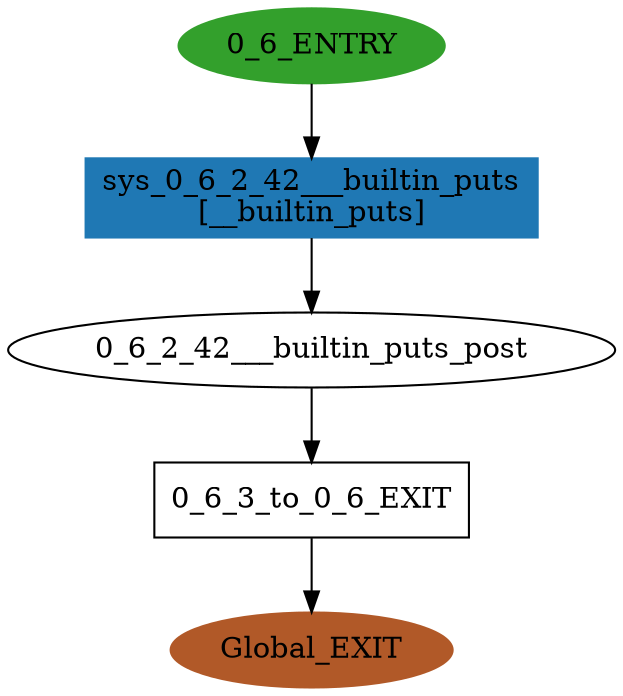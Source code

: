 digraph model { 
compound=true; 
node  [style="filled", colorscheme="paired12"];  "Global_EXIT" [shape=ellipse, color=12, style=filled];
  "0_6_2_42___builtin_puts_post" [shape=ellipse, style=""];
  "0_6_ENTRY" [shape=ellipse, color=4, style=filled];
  "sys_0_6_2_42___builtin_puts" [shape=box, style=""];
  "sys_0_6_2_42___builtin_puts" [color=2, style=filled];
  "sys_0_6_2_42___builtin_puts" [label="sys_0_6_2_42___builtin_puts\n[__builtin_puts]"];
  "0_6_3_to_0_6_EXIT" [shape=box, style=""];
  "0_6_3_to_0_6_EXIT" [label="0_6_3_to_0_6_EXIT\n"];
  "sys_0_6_2_42___builtin_puts" -> "0_6_2_42___builtin_puts_post" [label="", arrowhead="normal"];
  "0_6_2_42___builtin_puts_post" -> "0_6_3_to_0_6_EXIT" [label="", arrowhead="normal"];
  "0_6_3_to_0_6_EXIT" -> "Global_EXIT" [label="", arrowhead="normal"];
  "0_6_ENTRY" -> "sys_0_6_2_42___builtin_puts" [label="", arrowhead="normal"];
}
